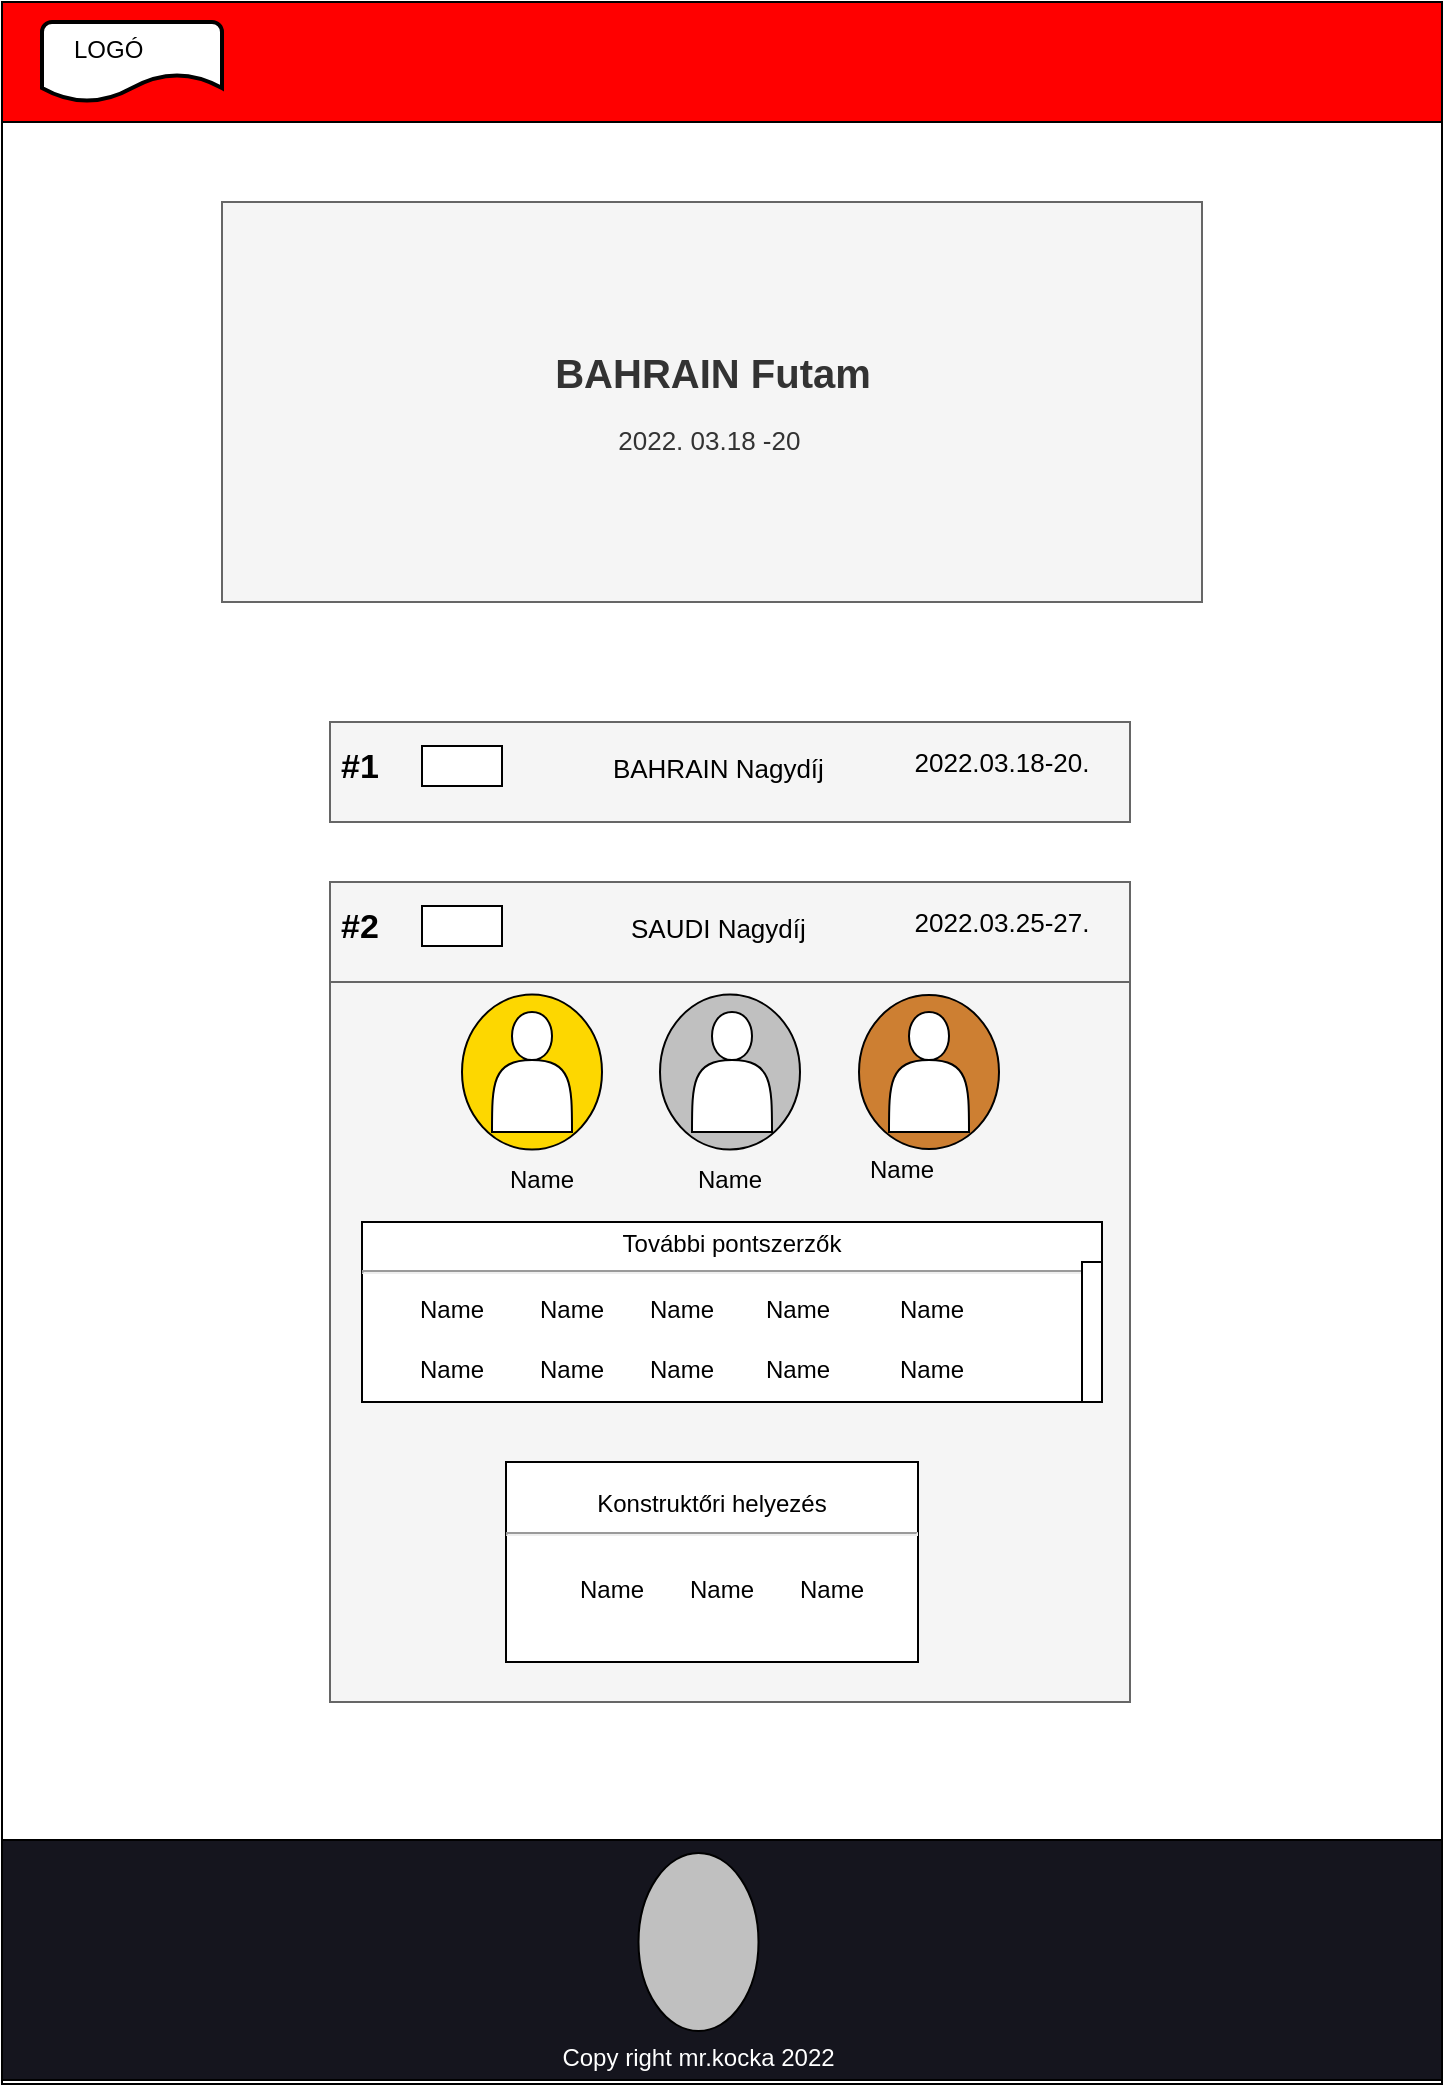 <mxfile version="17.1.3" type="device"><diagram id="jQsV_WYn_vSce2NEprt6" name="Page-1"><mxGraphModel dx="1422" dy="794" grid="1" gridSize="10" guides="1" tooltips="1" connect="1" arrows="1" fold="1" page="1" pageScale="1" pageWidth="827" pageHeight="1169" math="0" shadow="0"><root><mxCell id="0"/><mxCell id="1" parent="0"/><mxCell id="jfzRJYQCQOrEZLmZfF3e-1" value="" style="rounded=0;whiteSpace=wrap;html=1;" parent="1" vertex="1"><mxGeometry x="50" y="41" width="720" height="1040" as="geometry"/></mxCell><mxCell id="FVyGrI45kA7turkhYxRj-1" value="" style="verticalLabelPosition=bottom;verticalAlign=top;html=1;shape=mxgraph.basic.rect;fillColor2=none;strokeWidth=1;size=20;indent=5;fillColor=#FF0000;" parent="1" vertex="1"><mxGeometry x="50" y="40" width="720" height="60" as="geometry"/></mxCell><mxCell id="FVyGrI45kA7turkhYxRj-2" value="" style="strokeWidth=2;html=1;shape=mxgraph.flowchart.document2;whiteSpace=wrap;size=0.35;fillColor=#FFFFFF;" parent="1" vertex="1"><mxGeometry x="70" y="50" width="90" height="40" as="geometry"/></mxCell><mxCell id="FVyGrI45kA7turkhYxRj-3" value="LOGÓ" style="text;strokeColor=none;fillColor=none;align=left;verticalAlign=top;spacingLeft=4;spacingRight=4;overflow=hidden;rotatable=0;points=[[0,0.5],[1,0.5]];portConstraint=eastwest;" parent="1" vertex="1"><mxGeometry x="80" y="50" width="60" height="26" as="geometry"/></mxCell><mxCell id="FVyGrI45kA7turkhYxRj-4" value="&lt;b style=&quot;font-size: 20px&quot;&gt;BAHRAIN Futam&lt;br&gt;&lt;/b&gt;&lt;br&gt;&lt;font style=&quot;font-size: 13px&quot;&gt;2022. 03.18 -20&amp;nbsp;&lt;/font&gt;" style="html=1;fillColor=#f5f5f5;fontColor=#333333;strokeColor=#666666;" parent="1" vertex="1"><mxGeometry x="160" y="140" width="490" height="200" as="geometry"/></mxCell><mxCell id="FVyGrI45kA7turkhYxRj-5" value="" style="verticalLabelPosition=bottom;verticalAlign=top;html=1;shape=mxgraph.basic.rect;fillColor2=none;strokeWidth=1;size=20;indent=5;fontSize=13;fillColor=#f5f5f5;fontColor=#333333;strokeColor=#666666;" parent="1" vertex="1"><mxGeometry x="214" y="400" width="400" height="50" as="geometry"/></mxCell><mxCell id="FVyGrI45kA7turkhYxRj-6" value="" style="verticalLabelPosition=bottom;verticalAlign=top;html=1;shape=mxgraph.basic.rect;fillColor2=none;strokeWidth=1;size=20;indent=5;fontSize=13;fillColor=#FFFFFF;" parent="1" vertex="1"><mxGeometry x="260" y="412" width="40" height="20" as="geometry"/></mxCell><mxCell id="FVyGrI45kA7turkhYxRj-7" value="BAHRAIN Nagydíj " style="text;strokeColor=none;fillColor=none;align=center;verticalAlign=top;spacingLeft=4;spacingRight=4;overflow=hidden;rotatable=0;points=[[0,0.5],[1,0.5]];portConstraint=eastwest;fontSize=13;" parent="1" vertex="1"><mxGeometry x="345" y="409" width="130" height="26" as="geometry"/></mxCell><mxCell id="FVyGrI45kA7turkhYxRj-8" value="2022.03.18-20." style="text;strokeColor=none;fillColor=none;align=center;verticalAlign=top;spacingLeft=4;spacingRight=4;overflow=hidden;rotatable=0;points=[[0,0.5],[1,0.5]];portConstraint=eastwest;fontSize=13;" parent="1" vertex="1"><mxGeometry x="500" y="406" width="100" height="26" as="geometry"/></mxCell><mxCell id="FVyGrI45kA7turkhYxRj-9" value="#1" style="text;strokeColor=none;fillColor=none;align=center;verticalAlign=top;spacingLeft=4;spacingRight=4;overflow=hidden;rotatable=0;points=[[0,0.5],[1,0.5]];portConstraint=eastwest;fontSize=17;fontStyle=1" parent="1" vertex="1"><mxGeometry x="214" y="405" width="30" height="40" as="geometry"/></mxCell><mxCell id="FVyGrI45kA7turkhYxRj-10" value="" style="verticalLabelPosition=bottom;verticalAlign=top;html=1;shape=mxgraph.basic.rect;fillColor2=none;strokeWidth=1;size=20;indent=5;fontSize=13;fillColor=#f5f5f5;fontColor=#333333;strokeColor=#666666;" parent="1" vertex="1"><mxGeometry x="214" y="480" width="400" height="50" as="geometry"/></mxCell><mxCell id="FVyGrI45kA7turkhYxRj-11" value="" style="verticalLabelPosition=bottom;verticalAlign=top;html=1;shape=mxgraph.basic.rect;fillColor2=none;strokeWidth=1;size=20;indent=5;fontSize=13;fillColor=#FFFFFF;" parent="1" vertex="1"><mxGeometry x="260" y="492" width="40" height="20" as="geometry"/></mxCell><mxCell id="FVyGrI45kA7turkhYxRj-12" value="SAUDI Nagydíj " style="text;strokeColor=none;fillColor=none;align=center;verticalAlign=top;spacingLeft=4;spacingRight=4;overflow=hidden;rotatable=0;points=[[0,0.5],[1,0.5]];portConstraint=eastwest;fontSize=13;" parent="1" vertex="1"><mxGeometry x="345" y="489" width="130" height="26" as="geometry"/></mxCell><mxCell id="FVyGrI45kA7turkhYxRj-13" value="2022.03.25-27." style="text;strokeColor=none;fillColor=none;align=center;verticalAlign=top;spacingLeft=4;spacingRight=4;overflow=hidden;rotatable=0;points=[[0,0.5],[1,0.5]];portConstraint=eastwest;fontSize=13;" parent="1" vertex="1"><mxGeometry x="500" y="486" width="100" height="26" as="geometry"/></mxCell><mxCell id="FVyGrI45kA7turkhYxRj-14" value="#2" style="text;strokeColor=none;fillColor=none;align=center;verticalAlign=top;spacingLeft=4;spacingRight=4;overflow=hidden;rotatable=0;points=[[0,0.5],[1,0.5]];portConstraint=eastwest;fontSize=17;fontStyle=1" parent="1" vertex="1"><mxGeometry x="214" y="485" width="30" height="40" as="geometry"/></mxCell><mxCell id="FVyGrI45kA7turkhYxRj-16" value="" style="verticalLabelPosition=bottom;verticalAlign=top;html=1;shape=mxgraph.basic.rect;fillColor2=none;strokeWidth=1;size=20;indent=5;fontSize=13;fillColor=#f5f5f5;fontColor=#333333;strokeColor=#666666;" parent="1" vertex="1"><mxGeometry x="214" y="530" width="400" height="360" as="geometry"/></mxCell><mxCell id="FVyGrI45kA7turkhYxRj-20" value="Name" style="text;strokeColor=none;fillColor=none;spacingLeft=4;spacingRight=4;overflow=hidden;rotatable=0;points=[[0,0.5],[1,0.5]];portConstraint=eastwest;fontSize=12;align=center;" parent="1" vertex="1"><mxGeometry x="295" y="615" width="50" height="30" as="geometry"/></mxCell><mxCell id="FVyGrI45kA7turkhYxRj-21" value="Name" style="text;strokeColor=none;fillColor=none;spacingLeft=4;spacingRight=4;overflow=hidden;rotatable=0;points=[[0,0.5],[1,0.5]];portConstraint=eastwest;fontSize=12;align=center;" parent="1" vertex="1"><mxGeometry x="389" y="615" width="50" height="30" as="geometry"/></mxCell><mxCell id="FVyGrI45kA7turkhYxRj-22" value="Name" style="text;strokeColor=none;fillColor=none;spacingLeft=4;spacingRight=4;overflow=hidden;rotatable=0;points=[[0,0.5],[1,0.5]];portConstraint=eastwest;fontSize=12;align=center;" parent="1" vertex="1"><mxGeometry x="475" y="610" width="50" height="30" as="geometry"/></mxCell><mxCell id="FVyGrI45kA7turkhYxRj-23" value="&lt;p style=&quot;margin: 0px ; margin-top: 4px ; text-align: center&quot;&gt;További pontszerzők&lt;/p&gt;&lt;hr&gt;" style="verticalAlign=top;align=left;overflow=fill;fontSize=12;fontFamily=Helvetica;html=1;fillColor=#FFFFFF;" parent="1" vertex="1"><mxGeometry x="230" y="650" width="370" height="90" as="geometry"/></mxCell><mxCell id="FVyGrI45kA7turkhYxRj-24" value="Name" style="text;strokeColor=none;fillColor=none;spacingLeft=4;spacingRight=4;overflow=hidden;rotatable=0;points=[[0,0.5],[1,0.5]];portConstraint=eastwest;fontSize=12;align=center;" parent="1" vertex="1"><mxGeometry x="250" y="680" width="50" height="30" as="geometry"/></mxCell><mxCell id="FVyGrI45kA7turkhYxRj-25" value="Name" style="text;strokeColor=none;fillColor=none;spacingLeft=4;spacingRight=4;overflow=hidden;rotatable=0;points=[[0,0.5],[1,0.5]];portConstraint=eastwest;fontSize=12;align=center;" parent="1" vertex="1"><mxGeometry x="310" y="680" width="50" height="30" as="geometry"/></mxCell><mxCell id="FVyGrI45kA7turkhYxRj-26" value="Name" style="text;strokeColor=none;fillColor=none;spacingLeft=4;spacingRight=4;overflow=hidden;rotatable=0;points=[[0,0.5],[1,0.5]];portConstraint=eastwest;fontSize=12;align=center;" parent="1" vertex="1"><mxGeometry x="365" y="680" width="50" height="30" as="geometry"/></mxCell><mxCell id="FVyGrI45kA7turkhYxRj-27" value="Name" style="text;strokeColor=none;fillColor=none;spacingLeft=4;spacingRight=4;overflow=hidden;rotatable=0;points=[[0,0.5],[1,0.5]];portConstraint=eastwest;fontSize=12;align=center;" parent="1" vertex="1"><mxGeometry x="423" y="680" width="50" height="30" as="geometry"/></mxCell><mxCell id="FVyGrI45kA7turkhYxRj-28" value="Name" style="text;strokeColor=none;fillColor=none;spacingLeft=4;spacingRight=4;overflow=hidden;rotatable=0;points=[[0,0.5],[1,0.5]];portConstraint=eastwest;fontSize=12;align=center;" parent="1" vertex="1"><mxGeometry x="490" y="680" width="50" height="30" as="geometry"/></mxCell><mxCell id="FVyGrI45kA7turkhYxRj-29" value="Name" style="text;strokeColor=none;fillColor=none;spacingLeft=4;spacingRight=4;overflow=hidden;rotatable=0;points=[[0,0.5],[1,0.5]];portConstraint=eastwest;fontSize=12;align=center;" parent="1" vertex="1"><mxGeometry x="250" y="710" width="50" height="30" as="geometry"/></mxCell><mxCell id="FVyGrI45kA7turkhYxRj-30" value="" style="html=1;points=[];perimeter=orthogonalPerimeter;fontSize=17;fillColor=#FFFFFF;" parent="1" vertex="1"><mxGeometry x="590" y="670" width="10" height="70" as="geometry"/></mxCell><mxCell id="FVyGrI45kA7turkhYxRj-31" value="Name" style="text;strokeColor=none;fillColor=none;spacingLeft=4;spacingRight=4;overflow=hidden;rotatable=0;points=[[0,0.5],[1,0.5]];portConstraint=eastwest;fontSize=12;align=center;" parent="1" vertex="1"><mxGeometry x="310" y="710" width="50" height="30" as="geometry"/></mxCell><mxCell id="FVyGrI45kA7turkhYxRj-32" value="Name" style="text;strokeColor=none;fillColor=none;spacingLeft=4;spacingRight=4;overflow=hidden;rotatable=0;points=[[0,0.5],[1,0.5]];portConstraint=eastwest;fontSize=12;align=center;" parent="1" vertex="1"><mxGeometry x="365" y="710" width="50" height="30" as="geometry"/></mxCell><mxCell id="FVyGrI45kA7turkhYxRj-33" value="Name" style="text;strokeColor=none;fillColor=none;spacingLeft=4;spacingRight=4;overflow=hidden;rotatable=0;points=[[0,0.5],[1,0.5]];portConstraint=eastwest;fontSize=12;align=center;" parent="1" vertex="1"><mxGeometry x="423" y="710" width="50" height="30" as="geometry"/></mxCell><mxCell id="FVyGrI45kA7turkhYxRj-34" value="Name" style="text;strokeColor=none;fillColor=none;spacingLeft=4;spacingRight=4;overflow=hidden;rotatable=0;points=[[0,0.5],[1,0.5]];portConstraint=eastwest;fontSize=12;align=center;" parent="1" vertex="1"><mxGeometry x="490" y="710" width="50" height="30" as="geometry"/></mxCell><mxCell id="FVyGrI45kA7turkhYxRj-36" value="" style="verticalLabelPosition=bottom;verticalAlign=top;html=1;shape=mxgraph.basic.rect;fillColor2=none;strokeWidth=1;size=0;indent=5;fontSize=17;fillColor=#15151E;" parent="1" vertex="1"><mxGeometry x="50" y="959" width="720" height="120" as="geometry"/></mxCell><mxCell id="FVyGrI45kA7turkhYxRj-38" value="&lt;div style=&quot;text-align: center&quot;&gt;&lt;span&gt;&lt;br&gt;&lt;/span&gt;&lt;/div&gt;&lt;div style=&quot;text-align: center&quot;&gt;&lt;span&gt;Konstruktőri helyezés&lt;/span&gt;&lt;/div&gt;&lt;hr&gt;&lt;p style=&quot;margin: 0px ; margin-top: 4px ; text-align: center&quot;&gt;&lt;/p&gt;" style="verticalAlign=top;align=left;overflow=fill;fontSize=12;fontFamily=Helvetica;html=1;fillColor=#FFFFFF;" parent="1" vertex="1"><mxGeometry x="302" y="770" width="206" height="100" as="geometry"/></mxCell><mxCell id="FVyGrI45kA7turkhYxRj-39" value="Name" style="text;strokeColor=none;fillColor=none;spacingLeft=4;spacingRight=4;overflow=hidden;rotatable=0;points=[[0,0.5],[1,0.5]];portConstraint=eastwest;fontSize=12;align=center;" parent="1" vertex="1"><mxGeometry x="330" y="820" width="50" height="30" as="geometry"/></mxCell><mxCell id="FVyGrI45kA7turkhYxRj-40" value="Name" style="text;strokeColor=none;fillColor=none;spacingLeft=4;spacingRight=4;overflow=hidden;rotatable=0;points=[[0,0.5],[1,0.5]];portConstraint=eastwest;fontSize=12;align=center;" parent="1" vertex="1"><mxGeometry x="385" y="820" width="50" height="30" as="geometry"/></mxCell><mxCell id="FVyGrI45kA7turkhYxRj-41" value="Name" style="text;strokeColor=none;fillColor=none;spacingLeft=4;spacingRight=4;overflow=hidden;rotatable=0;points=[[0,0.5],[1,0.5]];portConstraint=eastwest;fontSize=12;align=center;" parent="1" vertex="1"><mxGeometry x="440" y="820" width="50" height="30" as="geometry"/></mxCell><mxCell id="FVyGrI45kA7turkhYxRj-42" value="" style="ellipse;whiteSpace=wrap;html=1;align=center;fontSize=17;fillColor=#FDD700;rotation=-90;" parent="1" vertex="1"><mxGeometry x="276.25" y="540" width="77.5" height="70" as="geometry"/></mxCell><mxCell id="FVyGrI45kA7turkhYxRj-17" value="" style="shape=actor;whiteSpace=wrap;html=1;fontSize=17;fillColor=#FFFFFF;" parent="1" vertex="1"><mxGeometry x="295" y="545" width="40" height="60" as="geometry"/></mxCell><mxCell id="FVyGrI45kA7turkhYxRj-44" value="" style="ellipse;whiteSpace=wrap;html=1;align=center;fontSize=17;fillColor=#C0C0C0;rotation=-90;" parent="1" vertex="1"><mxGeometry x="375.25" y="540" width="77.5" height="70" as="geometry"/></mxCell><mxCell id="FVyGrI45kA7turkhYxRj-45" value="" style="ellipse;whiteSpace=wrap;html=1;align=center;fontSize=17;fillColor=#CD7F32;rotation=-90;" parent="1" vertex="1"><mxGeometry x="475" y="540" width="77" height="70" as="geometry"/></mxCell><mxCell id="FVyGrI45kA7turkhYxRj-19" value="" style="shape=actor;whiteSpace=wrap;html=1;fontSize=17;fillColor=#FFFFFF;" parent="1" vertex="1"><mxGeometry x="395" y="545" width="40" height="60" as="geometry"/></mxCell><mxCell id="FVyGrI45kA7turkhYxRj-18" value="" style="shape=actor;whiteSpace=wrap;html=1;fontSize=17;fillColor=#FFFFFF;" parent="1" vertex="1"><mxGeometry x="493.5" y="545" width="40" height="60" as="geometry"/></mxCell><mxCell id="FVyGrI45kA7turkhYxRj-46" value="" style="ellipse;whiteSpace=wrap;html=1;align=center;fontSize=17;fillColor=#C0C0C0;rotation=-90;" parent="1" vertex="1"><mxGeometry x="353.75" y="980" width="89" height="60" as="geometry"/></mxCell><mxCell id="FVyGrI45kA7turkhYxRj-47" value="Copy right mr.kocka 2022" style="text;strokeColor=none;fillColor=none;spacingLeft=4;spacingRight=4;overflow=hidden;rotatable=0;points=[[0,0.5],[1,0.5]];portConstraint=eastwest;fontSize=12;align=center;fontColor=#FFFFFF;" parent="1" vertex="1"><mxGeometry x="319.63" y="1054" width="157.25" height="30" as="geometry"/></mxCell></root></mxGraphModel></diagram></mxfile>